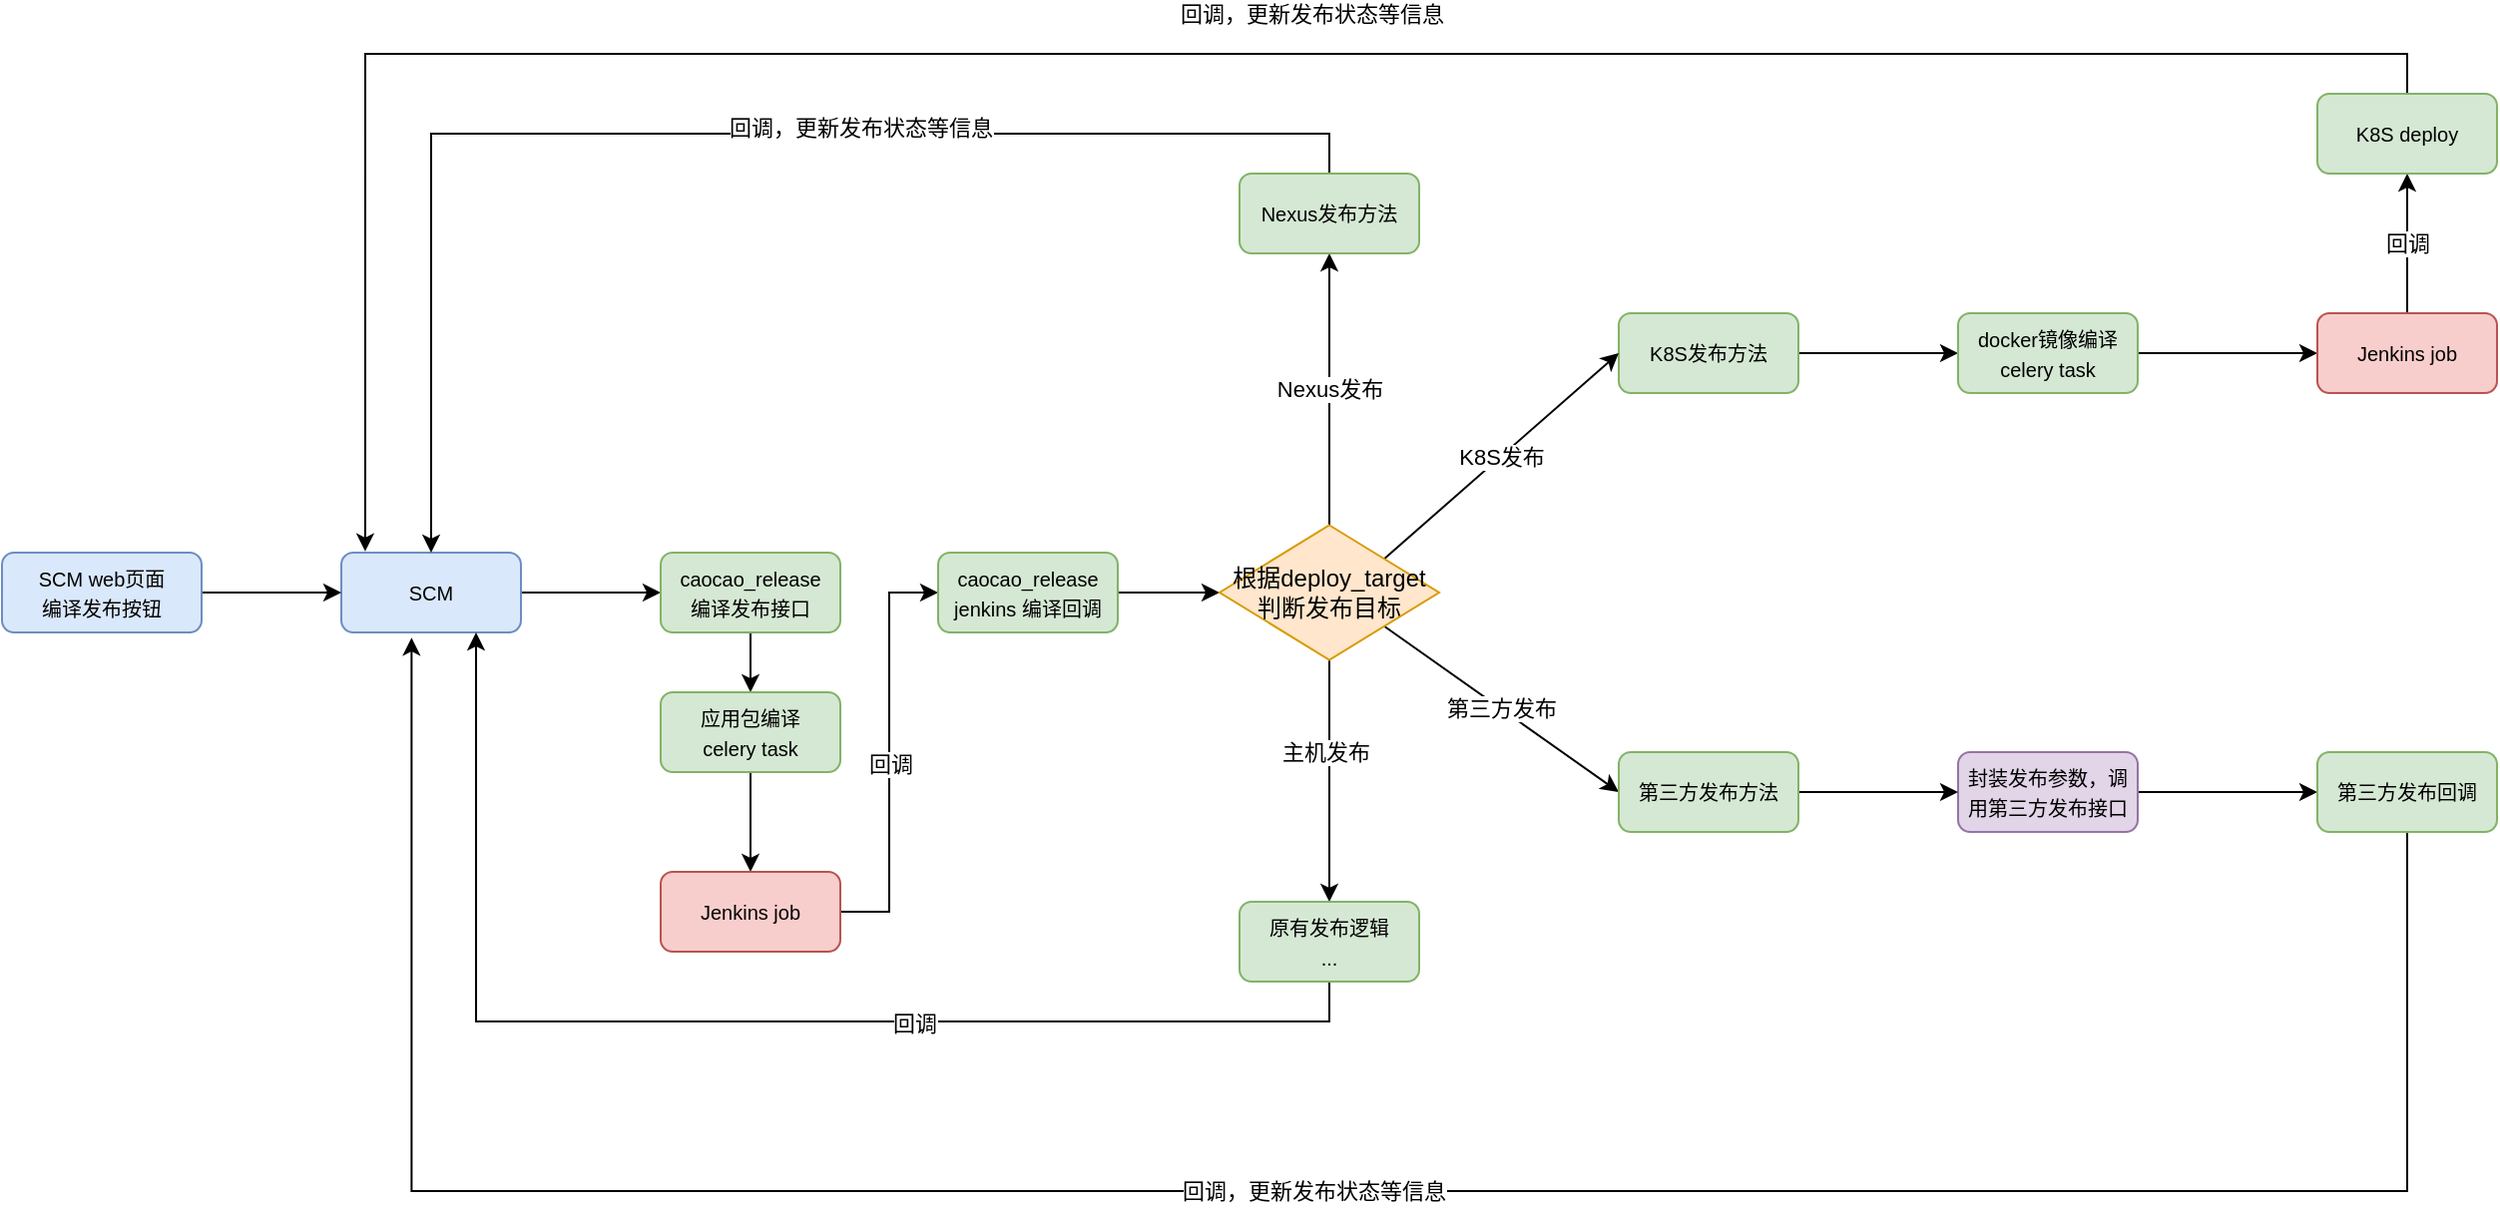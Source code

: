 <mxfile version="14.6.1" type="github"><diagram id="-LPgbs2Pfr4KTK-yrl9k" name="Page-1"><mxGraphModel dx="1550" dy="868" grid="1" gridSize="10" guides="1" tooltips="1" connect="1" arrows="1" fold="1" page="1" pageScale="1" pageWidth="827" pageHeight="1169" math="0" shadow="0"><root><mxCell id="0"/><mxCell id="1" parent="0"/><mxCell id="bMpUHvNgEv0Hm8hHe3ty-3" style="edgeStyle=orthogonalEdgeStyle;rounded=0;orthogonalLoop=1;jettySize=auto;html=1;exitX=1;exitY=0.5;exitDx=0;exitDy=0;entryX=0;entryY=0.5;entryDx=0;entryDy=0;" parent="1" source="bMpUHvNgEv0Hm8hHe3ty-1" edge="1"><mxGeometry relative="1" as="geometry"><mxPoint x="470" y="430" as="targetPoint"/></mxGeometry></mxCell><mxCell id="bMpUHvNgEv0Hm8hHe3ty-1" value="&lt;font style=&quot;font-size: 10px&quot;&gt;SCM&lt;br&gt;&lt;/font&gt;" style="rounded=1;whiteSpace=wrap;html=1;fillColor=#dae8fc;strokeColor=#6c8ebf;" parent="1" vertex="1"><mxGeometry x="310" y="410" width="90" height="40" as="geometry"/></mxCell><mxCell id="bMpUHvNgEv0Hm8hHe3ty-9" style="edgeStyle=orthogonalEdgeStyle;rounded=0;orthogonalLoop=1;jettySize=auto;html=1;entryX=0.5;entryY=0;entryDx=0;entryDy=0;" parent="1" target="bMpUHvNgEv0Hm8hHe3ty-12" edge="1"><mxGeometry relative="1" as="geometry"><mxPoint x="519.5" y="490" as="targetPoint"/><mxPoint x="515" y="450" as="sourcePoint"/></mxGeometry></mxCell><mxCell id="g1Vp_xs4JSrdl10Znk2k-17" style="edgeStyle=none;rounded=0;orthogonalLoop=1;jettySize=auto;html=1;exitX=1;exitY=0.5;exitDx=0;exitDy=0;entryX=0;entryY=0.5;entryDx=0;entryDy=0;" edge="1" parent="1" source="bMpUHvNgEv0Hm8hHe3ty-6" target="g1Vp_xs4JSrdl10Znk2k-13"><mxGeometry relative="1" as="geometry"/></mxCell><mxCell id="bMpUHvNgEv0Hm8hHe3ty-6" value="&lt;span style=&quot;font-size: 10px&quot;&gt;K8S发布方法&lt;br&gt;&lt;/span&gt;" style="rounded=1;whiteSpace=wrap;html=1;fillColor=#d5e8d4;strokeColor=#82b366;" parent="1" vertex="1"><mxGeometry x="950" y="290" width="90" height="40" as="geometry"/></mxCell><mxCell id="bMpUHvNgEv0Hm8hHe3ty-24" style="edgeStyle=orthogonalEdgeStyle;rounded=0;orthogonalLoop=1;jettySize=auto;html=1;exitX=0.5;exitY=1;exitDx=0;exitDy=0;entryX=0.5;entryY=0;entryDx=0;entryDy=0;" parent="1" source="bMpUHvNgEv0Hm8hHe3ty-12" target="bMpUHvNgEv0Hm8hHe3ty-25" edge="1"><mxGeometry relative="1" as="geometry"><mxPoint x="519.862" y="650" as="targetPoint"/></mxGeometry></mxCell><mxCell id="bMpUHvNgEv0Hm8hHe3ty-12" value="&lt;span style=&quot;font-size: 10px&quot;&gt;应用包编译&lt;br&gt;celery task&lt;/span&gt;" style="rounded=1;whiteSpace=wrap;html=1;fillColor=#d5e8d4;strokeColor=#82b366;" parent="1" vertex="1"><mxGeometry x="470" y="480" width="90" height="40" as="geometry"/></mxCell><mxCell id="DeNcY2WeLsBX7iS7J6Gy-4" style="edgeStyle=orthogonalEdgeStyle;rounded=0;orthogonalLoop=1;jettySize=auto;html=1;exitX=1;exitY=0.5;exitDx=0;exitDy=0;entryX=0;entryY=0.5;entryDx=0;entryDy=0;" parent="1" source="bMpUHvNgEv0Hm8hHe3ty-25" target="DeNcY2WeLsBX7iS7J6Gy-3" edge="1"><mxGeometry relative="1" as="geometry"/></mxCell><mxCell id="DeNcY2WeLsBX7iS7J6Gy-5" value="回调" style="edgeLabel;html=1;align=center;verticalAlign=middle;resizable=0;points=[];" parent="DeNcY2WeLsBX7iS7J6Gy-4" vertex="1" connectable="0"><mxGeometry x="-0.057" relative="1" as="geometry"><mxPoint as="offset"/></mxGeometry></mxCell><mxCell id="bMpUHvNgEv0Hm8hHe3ty-25" value="&lt;span style=&quot;font-size: 10px&quot;&gt;Jenkins job&lt;br&gt;&lt;/span&gt;" style="rounded=1;whiteSpace=wrap;html=1;fillColor=#f8cecc;strokeColor=#b85450;" parent="1" vertex="1"><mxGeometry x="470" y="570" width="90" height="40" as="geometry"/></mxCell><mxCell id="DeNcY2WeLsBX7iS7J6Gy-1" value="&lt;font style=&quot;font-size: 10px&quot;&gt;caocao_release&lt;br&gt;编译发布接口&lt;br&gt;&lt;/font&gt;" style="rounded=1;whiteSpace=wrap;html=1;fillColor=#d5e8d4;strokeColor=#82b366;" parent="1" vertex="1"><mxGeometry x="470" y="410" width="90" height="40" as="geometry"/></mxCell><mxCell id="DeNcY2WeLsBX7iS7J6Gy-13" style="edgeStyle=orthogonalEdgeStyle;rounded=0;orthogonalLoop=1;jettySize=auto;html=1;exitX=1;exitY=0.5;exitDx=0;exitDy=0;entryX=0;entryY=0.5;entryDx=0;entryDy=0;" parent="1" source="DeNcY2WeLsBX7iS7J6Gy-3" target="DeNcY2WeLsBX7iS7J6Gy-12" edge="1"><mxGeometry relative="1" as="geometry"/></mxCell><mxCell id="DeNcY2WeLsBX7iS7J6Gy-3" value="&lt;font style=&quot;font-size: 10px&quot;&gt;caocao_release&lt;br&gt;jenkins 编译回调&lt;br&gt;&lt;/font&gt;" style="rounded=1;whiteSpace=wrap;html=1;fillColor=#d5e8d4;strokeColor=#82b366;" parent="1" vertex="1"><mxGeometry x="609" y="410" width="90" height="40" as="geometry"/></mxCell><mxCell id="DeNcY2WeLsBX7iS7J6Gy-18" style="rounded=0;orthogonalLoop=1;jettySize=auto;html=1;exitX=0.5;exitY=1;exitDx=0;exitDy=0;entryX=0.5;entryY=0;entryDx=0;entryDy=0;" parent="1" source="DeNcY2WeLsBX7iS7J6Gy-12" target="DeNcY2WeLsBX7iS7J6Gy-17" edge="1"><mxGeometry relative="1" as="geometry"/></mxCell><mxCell id="DeNcY2WeLsBX7iS7J6Gy-19" value="主机发布" style="edgeLabel;html=1;align=center;verticalAlign=middle;resizable=0;points=[];" parent="DeNcY2WeLsBX7iS7J6Gy-18" vertex="1" connectable="0"><mxGeometry x="-0.239" y="-2" relative="1" as="geometry"><mxPoint as="offset"/></mxGeometry></mxCell><mxCell id="g1Vp_xs4JSrdl10Znk2k-9" value="Nexus发布" style="edgeStyle=none;rounded=0;orthogonalLoop=1;jettySize=auto;html=1;exitX=0.5;exitY=0;exitDx=0;exitDy=0;entryX=0.5;entryY=1;entryDx=0;entryDy=0;" edge="1" parent="1" source="DeNcY2WeLsBX7iS7J6Gy-12" target="g1Vp_xs4JSrdl10Znk2k-8"><mxGeometry relative="1" as="geometry"/></mxCell><mxCell id="g1Vp_xs4JSrdl10Znk2k-10" value="K8S发布" style="edgeStyle=none;rounded=0;orthogonalLoop=1;jettySize=auto;html=1;exitX=1;exitY=0;exitDx=0;exitDy=0;entryX=0;entryY=0.5;entryDx=0;entryDy=0;" edge="1" parent="1" source="DeNcY2WeLsBX7iS7J6Gy-12" target="bMpUHvNgEv0Hm8hHe3ty-6"><mxGeometry relative="1" as="geometry"/></mxCell><mxCell id="g1Vp_xs4JSrdl10Znk2k-11" value="第三方发布" style="edgeStyle=none;rounded=0;orthogonalLoop=1;jettySize=auto;html=1;exitX=1;exitY=1;exitDx=0;exitDy=0;entryX=0;entryY=0.5;entryDx=0;entryDy=0;" edge="1" parent="1" source="DeNcY2WeLsBX7iS7J6Gy-12" target="g1Vp_xs4JSrdl10Znk2k-7"><mxGeometry relative="1" as="geometry"/></mxCell><mxCell id="DeNcY2WeLsBX7iS7J6Gy-12" value="根据deploy_target&lt;br&gt;判断发布目标" style="rhombus;whiteSpace=wrap;html=1;fillColor=#ffe6cc;strokeColor=#d79b00;" parent="1" vertex="1"><mxGeometry x="750" y="396.25" width="110" height="67.5" as="geometry"/></mxCell><mxCell id="g1Vp_xs4JSrdl10Znk2k-30" style="edgeStyle=orthogonalEdgeStyle;rounded=0;orthogonalLoop=1;jettySize=auto;html=1;exitX=0.5;exitY=1;exitDx=0;exitDy=0;entryX=0.75;entryY=1;entryDx=0;entryDy=0;" edge="1" parent="1" source="DeNcY2WeLsBX7iS7J6Gy-17" target="bMpUHvNgEv0Hm8hHe3ty-1"><mxGeometry relative="1" as="geometry"/></mxCell><mxCell id="g1Vp_xs4JSrdl10Znk2k-33" value="回调" style="edgeLabel;html=1;align=center;verticalAlign=middle;resizable=0;points=[];" vertex="1" connectable="0" parent="g1Vp_xs4JSrdl10Znk2k-30"><mxGeometry x="-0.289" y="1" relative="1" as="geometry"><mxPoint as="offset"/></mxGeometry></mxCell><mxCell id="DeNcY2WeLsBX7iS7J6Gy-17" value="&lt;font style=&quot;font-size: 10px&quot;&gt;原有发布逻辑&lt;br&gt;...&lt;br&gt;&lt;/font&gt;" style="rounded=1;whiteSpace=wrap;html=1;fillColor=#d5e8d4;strokeColor=#82b366;" parent="1" vertex="1"><mxGeometry x="760" y="585" width="90" height="40" as="geometry"/></mxCell><mxCell id="g1Vp_xs4JSrdl10Znk2k-26" style="edgeStyle=none;rounded=0;orthogonalLoop=1;jettySize=auto;html=1;exitX=1;exitY=0.5;exitDx=0;exitDy=0;entryX=0;entryY=0.5;entryDx=0;entryDy=0;" edge="1" parent="1" source="aD9nFjBEgFaAV0m_laIS-1" target="g1Vp_xs4JSrdl10Znk2k-25"><mxGeometry relative="1" as="geometry"/></mxCell><mxCell id="aD9nFjBEgFaAV0m_laIS-1" value="&lt;span style=&quot;font-size: 10px&quot;&gt;封装发布参数，调用第三方发布接口&lt;/span&gt;" style="rounded=1;whiteSpace=wrap;html=1;fillColor=#e1d5e7;strokeColor=#9673a6;" parent="1" vertex="1"><mxGeometry x="1120" y="510" width="90" height="40" as="geometry"/></mxCell><mxCell id="g1Vp_xs4JSrdl10Znk2k-2" value="" style="edgeStyle=orthogonalEdgeStyle;rounded=0;orthogonalLoop=1;jettySize=auto;html=1;" edge="1" parent="1" source="g1Vp_xs4JSrdl10Znk2k-1" target="bMpUHvNgEv0Hm8hHe3ty-1"><mxGeometry relative="1" as="geometry"/></mxCell><mxCell id="g1Vp_xs4JSrdl10Znk2k-1" value="&lt;font style=&quot;font-size: 10px&quot;&gt;SCM web页面&lt;br&gt;编译发布按钮&lt;br&gt;&lt;/font&gt;" style="rounded=1;whiteSpace=wrap;html=1;fillColor=#dae8fc;strokeColor=#6c8ebf;" vertex="1" parent="1"><mxGeometry x="140" y="410" width="100" height="40" as="geometry"/></mxCell><mxCell id="g1Vp_xs4JSrdl10Znk2k-23" style="edgeStyle=none;rounded=0;orthogonalLoop=1;jettySize=auto;html=1;exitX=1;exitY=0.5;exitDx=0;exitDy=0;" edge="1" parent="1" source="g1Vp_xs4JSrdl10Znk2k-7"><mxGeometry relative="1" as="geometry"><mxPoint x="1120" y="530" as="targetPoint"/></mxGeometry></mxCell><mxCell id="g1Vp_xs4JSrdl10Znk2k-7" value="&lt;span style=&quot;font-size: 10px&quot;&gt;第三方发布方法&lt;br&gt;&lt;/span&gt;" style="rounded=1;whiteSpace=wrap;html=1;fillColor=#d5e8d4;strokeColor=#82b366;" vertex="1" parent="1"><mxGeometry x="950" y="510" width="90" height="40" as="geometry"/></mxCell><mxCell id="g1Vp_xs4JSrdl10Znk2k-31" style="edgeStyle=orthogonalEdgeStyle;rounded=0;orthogonalLoop=1;jettySize=auto;html=1;exitX=0.5;exitY=0;exitDx=0;exitDy=0;entryX=0.5;entryY=0;entryDx=0;entryDy=0;" edge="1" parent="1" source="g1Vp_xs4JSrdl10Znk2k-8" target="bMpUHvNgEv0Hm8hHe3ty-1"><mxGeometry relative="1" as="geometry"/></mxCell><mxCell id="g1Vp_xs4JSrdl10Znk2k-34" value="回调，更新发布状态等信息" style="edgeLabel;html=1;align=center;verticalAlign=middle;resizable=0;points=[];" vertex="1" connectable="0" parent="g1Vp_xs4JSrdl10Znk2k-31"><mxGeometry x="-0.249" y="-3" relative="1" as="geometry"><mxPoint as="offset"/></mxGeometry></mxCell><mxCell id="g1Vp_xs4JSrdl10Znk2k-8" value="&lt;span style=&quot;font-size: 10px&quot;&gt;Nexus发布方法&lt;br&gt;&lt;/span&gt;" style="rounded=1;whiteSpace=wrap;html=1;fillColor=#d5e8d4;strokeColor=#82b366;" vertex="1" parent="1"><mxGeometry x="760" y="220" width="90" height="40" as="geometry"/></mxCell><mxCell id="g1Vp_xs4JSrdl10Znk2k-18" style="edgeStyle=none;rounded=0;orthogonalLoop=1;jettySize=auto;html=1;exitX=1;exitY=0.5;exitDx=0;exitDy=0;entryX=0;entryY=0.5;entryDx=0;entryDy=0;" edge="1" parent="1" source="g1Vp_xs4JSrdl10Znk2k-13" target="g1Vp_xs4JSrdl10Znk2k-14"><mxGeometry relative="1" as="geometry"/></mxCell><mxCell id="g1Vp_xs4JSrdl10Znk2k-13" value="&lt;span style=&quot;font-size: 10px&quot;&gt;docker镜像编译&lt;br&gt;celery task&lt;br&gt;&lt;/span&gt;" style="rounded=1;whiteSpace=wrap;html=1;fillColor=#d5e8d4;strokeColor=#82b366;" vertex="1" parent="1"><mxGeometry x="1120" y="290" width="90" height="40" as="geometry"/></mxCell><mxCell id="g1Vp_xs4JSrdl10Znk2k-19" value="回调" style="edgeStyle=none;rounded=0;orthogonalLoop=1;jettySize=auto;html=1;exitX=0.5;exitY=0;exitDx=0;exitDy=0;" edge="1" parent="1" source="g1Vp_xs4JSrdl10Znk2k-14"><mxGeometry relative="1" as="geometry"><mxPoint x="1345" y="220" as="targetPoint"/><Array as="points"><mxPoint x="1345" y="260"/></Array></mxGeometry></mxCell><mxCell id="g1Vp_xs4JSrdl10Znk2k-14" value="&lt;span style=&quot;font-size: 10px&quot;&gt;Jenkins job&lt;br&gt;&lt;/span&gt;" style="rounded=1;whiteSpace=wrap;html=1;fillColor=#f8cecc;strokeColor=#b85450;" vertex="1" parent="1"><mxGeometry x="1300" y="290" width="90" height="40" as="geometry"/></mxCell><mxCell id="g1Vp_xs4JSrdl10Znk2k-27" value="回调，更新发布状态等信息" style="edgeStyle=orthogonalEdgeStyle;rounded=0;orthogonalLoop=1;jettySize=auto;html=1;exitX=0.5;exitY=0;exitDx=0;exitDy=0;entryX=0.133;entryY=-0.015;entryDx=0;entryDy=0;entryPerimeter=0;" edge="1" parent="1" source="g1Vp_xs4JSrdl10Znk2k-20" target="bMpUHvNgEv0Hm8hHe3ty-1"><mxGeometry x="-0.119" y="-20" relative="1" as="geometry"><mxPoint as="offset"/></mxGeometry></mxCell><mxCell id="g1Vp_xs4JSrdl10Znk2k-20" value="&lt;span style=&quot;font-size: 10px&quot;&gt;K8S deploy&lt;br&gt;&lt;/span&gt;" style="rounded=1;whiteSpace=wrap;html=1;fillColor=#d5e8d4;strokeColor=#82b366;" vertex="1" parent="1"><mxGeometry x="1300" y="180" width="90" height="40" as="geometry"/></mxCell><mxCell id="g1Vp_xs4JSrdl10Znk2k-28" value="回调，更新发布状态等信息" style="edgeStyle=orthogonalEdgeStyle;rounded=0;orthogonalLoop=1;jettySize=auto;html=1;exitX=0.5;exitY=1;exitDx=0;exitDy=0;entryX=0.391;entryY=1.065;entryDx=0;entryDy=0;entryPerimeter=0;" edge="1" parent="1" source="g1Vp_xs4JSrdl10Znk2k-25" target="bMpUHvNgEv0Hm8hHe3ty-1"><mxGeometry relative="1" as="geometry"><Array as="points"><mxPoint x="1345" y="730"/><mxPoint x="345" y="730"/></Array></mxGeometry></mxCell><mxCell id="g1Vp_xs4JSrdl10Znk2k-25" value="&lt;span style=&quot;font-size: 10px&quot;&gt;第三方发布回调&lt;br&gt;&lt;/span&gt;" style="rounded=1;whiteSpace=wrap;html=1;fillColor=#d5e8d4;strokeColor=#82b366;" vertex="1" parent="1"><mxGeometry x="1300" y="510" width="90" height="40" as="geometry"/></mxCell></root></mxGraphModel></diagram></mxfile>